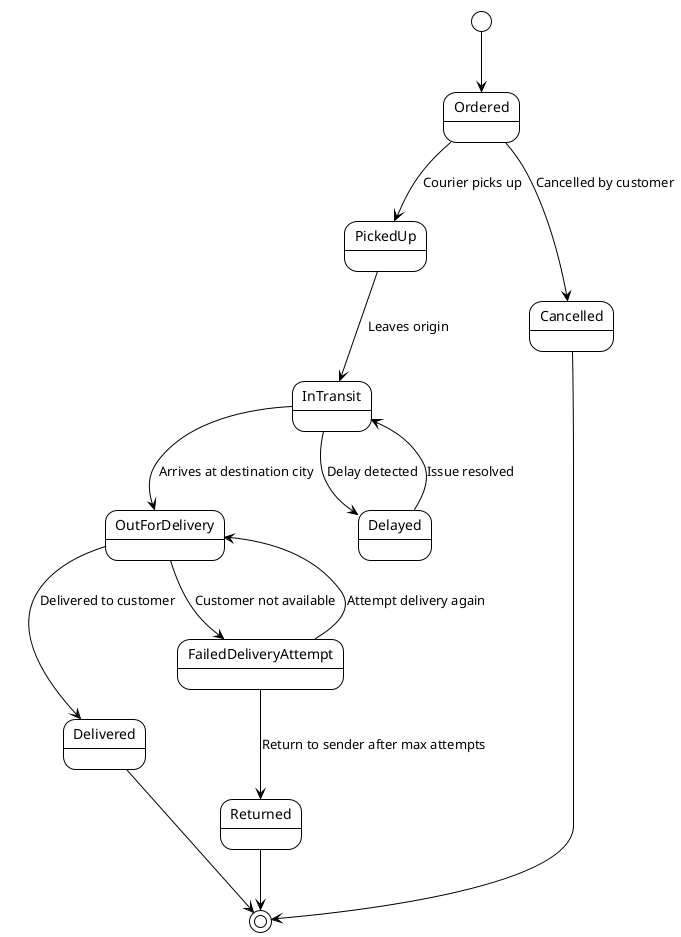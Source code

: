 @startuml CourierTracking

!theme plain

[*] --> Ordered
Ordered --> PickedUp : Courier picks up
Ordered --> Cancelled : Cancelled by customer
PickedUp --> InTransit : Leaves origin
InTransit --> OutForDelivery : Arrives at destination city
OutForDelivery --> Delivered : Delivered to customer
Delivered --> [*]
InTransit --> Delayed : Delay detected
Delayed --> InTransit : Issue resolved
OutForDelivery --> FailedDeliveryAttempt : Customer not available
FailedDeliveryAttempt --> OutForDelivery : Attempt delivery again
FailedDeliveryAttempt --> Returned : Return to sender after max attempts
Returned --> [*]
Cancelled --> [*]

@enduml
